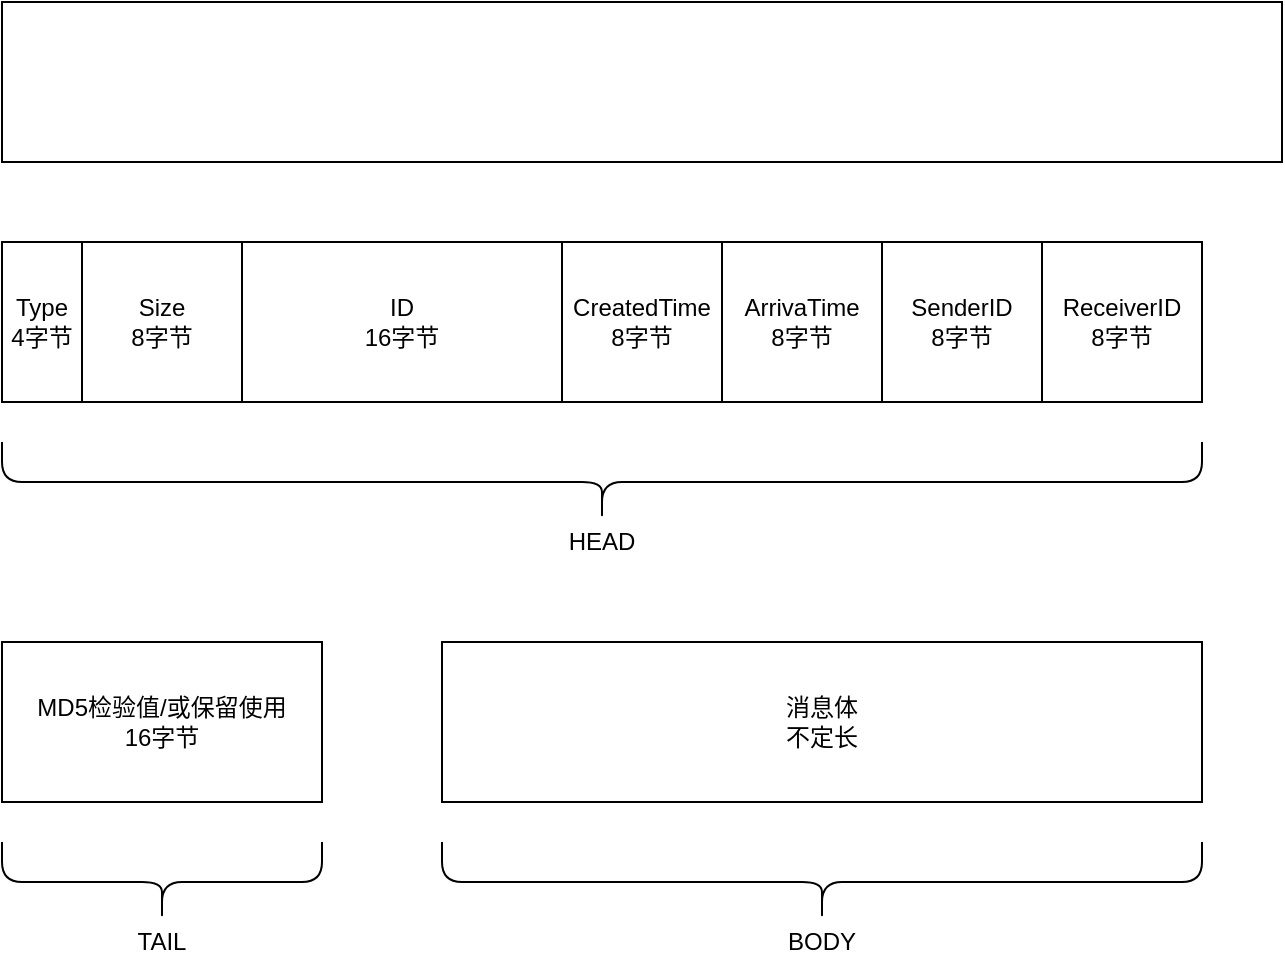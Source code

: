 <mxfile version="14.6.13" type="device"><diagram id="JBr2UE2ZI0d1Dvmt3UAy" name="第 1 页"><mxGraphModel dx="815" dy="517" grid="1" gridSize="10" guides="1" tooltips="1" connect="1" arrows="1" fold="1" page="1" pageScale="1" pageWidth="2336" pageHeight="1654" math="0" shadow="0"><root><mxCell id="0"/><mxCell id="1" parent="0"/><mxCell id="pedQh6StMFkjELiMvWfl-1" value="" style="rounded=0;whiteSpace=wrap;html=1;" vertex="1" parent="1"><mxGeometry x="120" y="80" width="640" height="80" as="geometry"/></mxCell><mxCell id="pedQh6StMFkjELiMvWfl-3" value="Type&lt;br&gt;4字节" style="rounded=0;whiteSpace=wrap;html=1;" vertex="1" parent="1"><mxGeometry x="120" y="200" width="40" height="80" as="geometry"/></mxCell><mxCell id="pedQh6StMFkjELiMvWfl-4" value="Size&lt;br&gt;8字节" style="rounded=0;whiteSpace=wrap;html=1;" vertex="1" parent="1"><mxGeometry x="160" y="200" width="80" height="80" as="geometry"/></mxCell><mxCell id="pedQh6StMFkjELiMvWfl-5" value="ID&lt;br&gt;16字节" style="rounded=0;whiteSpace=wrap;html=1;" vertex="1" parent="1"><mxGeometry x="240" y="200" width="160" height="80" as="geometry"/></mxCell><mxCell id="pedQh6StMFkjELiMvWfl-6" value="CreatedTime&lt;br&gt;8字节" style="rounded=0;whiteSpace=wrap;html=1;" vertex="1" parent="1"><mxGeometry x="400" y="200" width="80" height="80" as="geometry"/></mxCell><mxCell id="pedQh6StMFkjELiMvWfl-7" value="ArrivaTime&lt;br&gt;8字节" style="rounded=0;whiteSpace=wrap;html=1;" vertex="1" parent="1"><mxGeometry x="480" y="200" width="80" height="80" as="geometry"/></mxCell><mxCell id="pedQh6StMFkjELiMvWfl-8" value="SenderID&lt;br&gt;8字节" style="rounded=0;whiteSpace=wrap;html=1;" vertex="1" parent="1"><mxGeometry x="560" y="200" width="80" height="80" as="geometry"/></mxCell><mxCell id="pedQh6StMFkjELiMvWfl-9" value="ReceiverID&lt;br&gt;8字节" style="rounded=0;whiteSpace=wrap;html=1;" vertex="1" parent="1"><mxGeometry x="640" y="200" width="80" height="80" as="geometry"/></mxCell><mxCell id="pedQh6StMFkjELiMvWfl-10" value="" style="shape=curlyBracket;whiteSpace=wrap;html=1;rounded=1;flipH=1;direction=north;" vertex="1" parent="1"><mxGeometry x="120" y="300" width="600" height="40" as="geometry"/></mxCell><mxCell id="pedQh6StMFkjELiMvWfl-11" value="MD5检验值/或保留使用&lt;br&gt;16字节" style="rounded=0;whiteSpace=wrap;html=1;" vertex="1" parent="1"><mxGeometry x="120" y="400" width="160" height="80" as="geometry"/></mxCell><mxCell id="pedQh6StMFkjELiMvWfl-12" value="HEAD" style="text;html=1;strokeColor=none;fillColor=none;align=center;verticalAlign=middle;whiteSpace=wrap;rounded=0;" vertex="1" parent="1"><mxGeometry x="400" y="340" width="40" height="20" as="geometry"/></mxCell><mxCell id="pedQh6StMFkjELiMvWfl-13" value="" style="shape=curlyBracket;whiteSpace=wrap;html=1;rounded=1;flipH=1;direction=north;" vertex="1" parent="1"><mxGeometry x="120" y="500" width="160" height="40" as="geometry"/></mxCell><mxCell id="pedQh6StMFkjELiMvWfl-14" value="TAIL" style="text;html=1;strokeColor=none;fillColor=none;align=center;verticalAlign=middle;whiteSpace=wrap;rounded=0;" vertex="1" parent="1"><mxGeometry x="180" y="540" width="40" height="20" as="geometry"/></mxCell><mxCell id="pedQh6StMFkjELiMvWfl-15" value="消息体&lt;br&gt;不定长" style="rounded=0;whiteSpace=wrap;html=1;" vertex="1" parent="1"><mxGeometry x="340" y="400" width="380" height="80" as="geometry"/></mxCell><mxCell id="pedQh6StMFkjELiMvWfl-16" value="" style="shape=curlyBracket;whiteSpace=wrap;html=1;rounded=1;flipH=1;direction=north;" vertex="1" parent="1"><mxGeometry x="340" y="500" width="380" height="40" as="geometry"/></mxCell><mxCell id="pedQh6StMFkjELiMvWfl-17" value="BODY" style="text;html=1;strokeColor=none;fillColor=none;align=center;verticalAlign=middle;whiteSpace=wrap;rounded=0;" vertex="1" parent="1"><mxGeometry x="510" y="540" width="40" height="20" as="geometry"/></mxCell></root></mxGraphModel></diagram></mxfile>